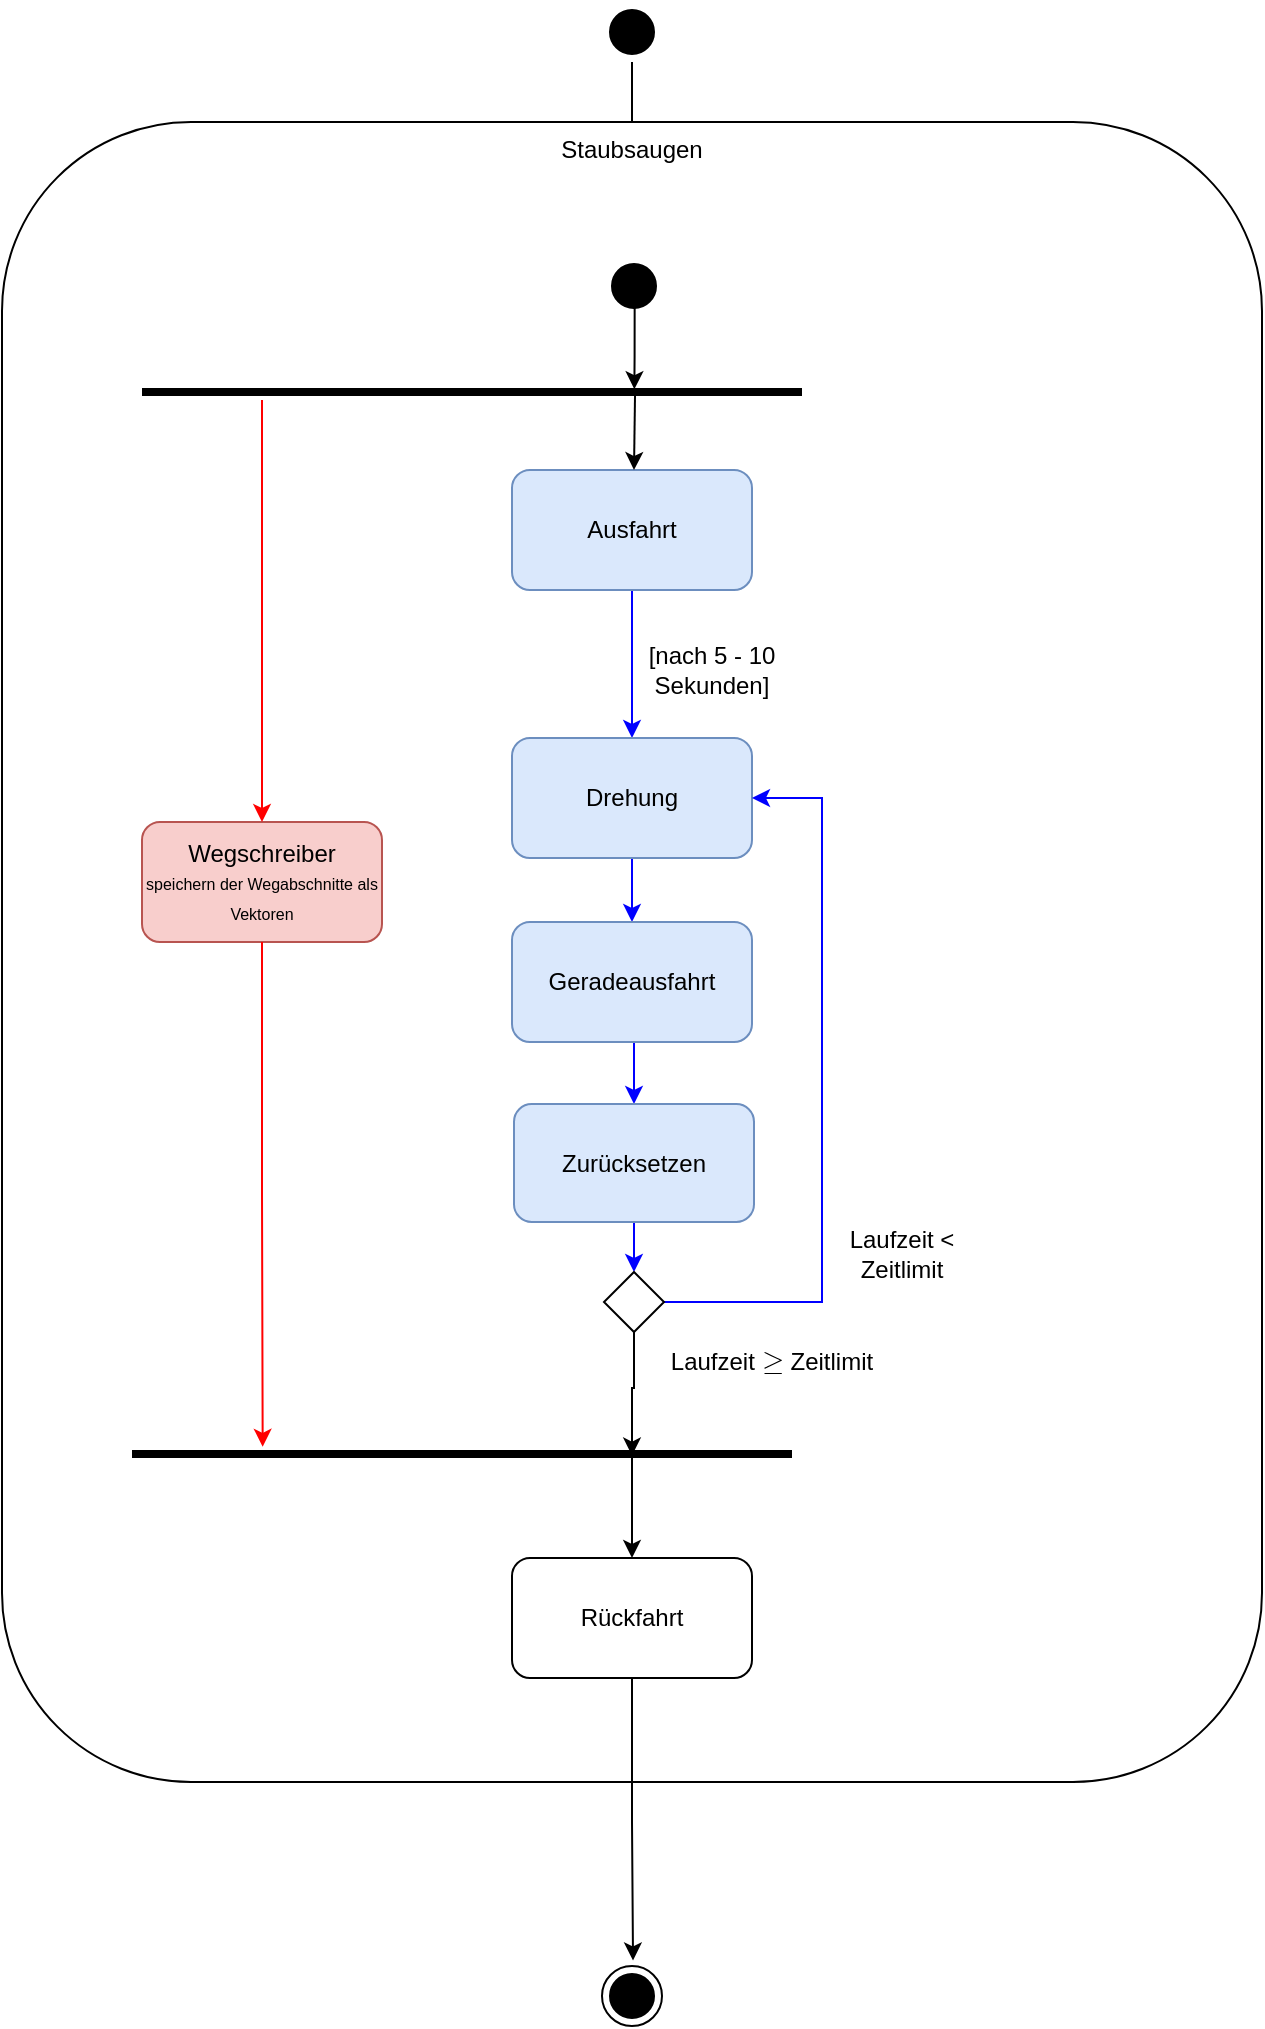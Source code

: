 <mxfile version="22.1.21" type="device">
  <diagram name="Seite-1" id="0859eqJFtxkdb-ppz1Cc">
    <mxGraphModel dx="794" dy="605" grid="1" gridSize="10" guides="1" tooltips="1" connect="1" arrows="1" fold="1" page="1" pageScale="1" pageWidth="827" pageHeight="1169" math="1" shadow="0">
      <root>
        <mxCell id="0" />
        <mxCell id="1" parent="0" />
        <mxCell id="y7L2XVppaXTwiacDeEOA-1" value="" style="ellipse;html=1;shape=startState;fillColor=#000000;strokeColor=#000000;" parent="1" vertex="1">
          <mxGeometry x="390" y="60" width="30" height="30" as="geometry" />
        </mxCell>
        <mxCell id="y7L2XVppaXTwiacDeEOA-2" value="" style="edgeStyle=orthogonalEdgeStyle;html=1;verticalAlign=bottom;endArrow=open;endSize=8;strokeColor=#000000;rounded=0;" parent="1" source="y7L2XVppaXTwiacDeEOA-1" edge="1">
          <mxGeometry relative="1" as="geometry">
            <mxPoint x="405" y="310" as="targetPoint" />
          </mxGeometry>
        </mxCell>
        <mxCell id="y7L2XVppaXTwiacDeEOA-3" value="Staubsaugen" style="rounded=1;whiteSpace=wrap;html=1;verticalAlign=top;" parent="1" vertex="1">
          <mxGeometry x="90" y="120" width="630" height="830" as="geometry" />
        </mxCell>
        <mxCell id="y7L2XVppaXTwiacDeEOA-4" value="" style="ellipse;html=1;shape=endState;fillColor=#000000;strokeColor=#000000;" parent="1" vertex="1">
          <mxGeometry x="390" y="1042" width="30" height="30" as="geometry" />
        </mxCell>
        <mxCell id="XW-WU_22F0h-9LoVDFOd-1" value="" style="ellipse;html=1;shape=startState;fillColor=#000000;strokeColor=#000000;" parent="1" vertex="1">
          <mxGeometry x="391" y="187" width="30" height="30" as="geometry" />
        </mxCell>
        <mxCell id="XW-WU_22F0h-9LoVDFOd-7" style="edgeStyle=orthogonalEdgeStyle;rounded=0;orthogonalLoop=1;jettySize=auto;html=1;exitX=0.5;exitY=1;exitDx=0;exitDy=0;entryX=0.5;entryY=0;entryDx=0;entryDy=0;strokeColor=#0000FF;" parent="1" source="XW-WU_22F0h-9LoVDFOd-3" target="XW-WU_22F0h-9LoVDFOd-4" edge="1">
          <mxGeometry relative="1" as="geometry" />
        </mxCell>
        <mxCell id="XW-WU_22F0h-9LoVDFOd-3" value="Ausfahrt" style="rounded=1;whiteSpace=wrap;html=1;fillColor=#dae8fc;strokeColor=#6c8ebf;" parent="1" vertex="1">
          <mxGeometry x="345" y="294" width="120" height="60" as="geometry" />
        </mxCell>
        <mxCell id="XW-WU_22F0h-9LoVDFOd-18" style="edgeStyle=orthogonalEdgeStyle;rounded=0;orthogonalLoop=1;jettySize=auto;html=1;exitX=0.5;exitY=1;exitDx=0;exitDy=0;entryX=0.5;entryY=0;entryDx=0;entryDy=0;strokeColor=#0000FF;" parent="1" source="XW-WU_22F0h-9LoVDFOd-4" target="XW-WU_22F0h-9LoVDFOd-5" edge="1">
          <mxGeometry relative="1" as="geometry" />
        </mxCell>
        <mxCell id="XW-WU_22F0h-9LoVDFOd-4" value="Drehung" style="rounded=1;whiteSpace=wrap;html=1;fillColor=#dae8fc;strokeColor=#6c8ebf;" parent="1" vertex="1">
          <mxGeometry x="345" y="428" width="120" height="60" as="geometry" />
        </mxCell>
        <mxCell id="XW-WU_22F0h-9LoVDFOd-19" style="edgeStyle=orthogonalEdgeStyle;rounded=0;orthogonalLoop=1;jettySize=auto;html=1;exitX=0.5;exitY=1;exitDx=0;exitDy=0;entryX=0.5;entryY=0;entryDx=0;entryDy=0;strokeColor=#0000FF;" parent="1" source="XW-WU_22F0h-9LoVDFOd-5" target="XW-WU_22F0h-9LoVDFOd-17" edge="1">
          <mxGeometry relative="1" as="geometry" />
        </mxCell>
        <mxCell id="XW-WU_22F0h-9LoVDFOd-5" value="Geradeausfahrt" style="rounded=1;whiteSpace=wrap;html=1;fillColor=#dae8fc;strokeColor=#6c8ebf;" parent="1" vertex="1">
          <mxGeometry x="345" y="520" width="120" height="60" as="geometry" />
        </mxCell>
        <mxCell id="XW-WU_22F0h-9LoVDFOd-6" value="Rückfahrt" style="rounded=1;whiteSpace=wrap;html=1;" parent="1" vertex="1">
          <mxGeometry x="345" y="838" width="120" height="60" as="geometry" />
        </mxCell>
        <mxCell id="XW-WU_22F0h-9LoVDFOd-8" value="[nach 5 - 10 Sekunden]" style="text;html=1;strokeColor=none;fillColor=none;align=center;verticalAlign=middle;whiteSpace=wrap;rounded=0;" parent="1" vertex="1">
          <mxGeometry x="410" y="374" width="70" height="40" as="geometry" />
        </mxCell>
        <mxCell id="XW-WU_22F0h-9LoVDFOd-9" value="Wegschreiber&lt;br&gt;&lt;font style=&quot;font-size: 8px;&quot;&gt;speichern der Wegabschnitte als Vektoren&lt;/font&gt;" style="rounded=1;whiteSpace=wrap;html=1;fillColor=#f8cecc;strokeColor=#b85450;" parent="1" vertex="1">
          <mxGeometry x="160" y="470" width="120" height="60" as="geometry" />
        </mxCell>
        <mxCell id="XW-WU_22F0h-9LoVDFOd-11" value="" style="line;strokeWidth=4;fillColor=none;align=left;verticalAlign=middle;spacingTop=-1;spacingLeft=3;spacingRight=3;rotatable=0;labelPosition=right;points=[];portConstraint=eastwest;strokeColor=inherit;" parent="1" vertex="1">
          <mxGeometry x="160" y="251" width="330" height="8" as="geometry" />
        </mxCell>
        <mxCell id="XW-WU_22F0h-9LoVDFOd-12" value="" style="line;strokeWidth=4;fillColor=none;align=left;verticalAlign=middle;spacingTop=-1;spacingLeft=3;spacingRight=3;rotatable=0;labelPosition=right;points=[];portConstraint=eastwest;strokeColor=inherit;" parent="1" vertex="1">
          <mxGeometry x="155" y="782" width="330" height="8" as="geometry" />
        </mxCell>
        <mxCell id="XW-WU_22F0h-9LoVDFOd-13" style="edgeStyle=orthogonalEdgeStyle;rounded=0;orthogonalLoop=1;jettySize=auto;html=1;exitX=0.511;exitY=0.826;exitDx=0;exitDy=0;exitPerimeter=0;entryX=0.746;entryY=0.325;entryDx=0;entryDy=0;entryPerimeter=0;" parent="1" source="XW-WU_22F0h-9LoVDFOd-1" target="XW-WU_22F0h-9LoVDFOd-11" edge="1">
          <mxGeometry relative="1" as="geometry">
            <mxPoint x="410" y="255" as="targetPoint" />
            <Array as="points">
              <mxPoint x="407" y="237" />
              <mxPoint x="407" y="254" />
            </Array>
          </mxGeometry>
        </mxCell>
        <mxCell id="XW-WU_22F0h-9LoVDFOd-14" style="edgeStyle=orthogonalEdgeStyle;rounded=0;orthogonalLoop=1;jettySize=auto;html=1;exitX=0.744;exitY=0.581;exitDx=0;exitDy=0;entryX=0.5;entryY=0;entryDx=0;entryDy=0;exitPerimeter=0;" parent="1" edge="1">
          <mxGeometry relative="1" as="geometry">
            <mxPoint x="406.52" y="255.648" as="sourcePoint" />
            <mxPoint x="406.0" y="294" as="targetPoint" />
          </mxGeometry>
        </mxCell>
        <mxCell id="XW-WU_22F0h-9LoVDFOd-15" style="edgeStyle=orthogonalEdgeStyle;rounded=0;orthogonalLoop=1;jettySize=auto;html=1;entryX=0.5;entryY=0;entryDx=0;entryDy=0;strokeColor=#FF0000;" parent="1" target="XW-WU_22F0h-9LoVDFOd-9" edge="1">
          <mxGeometry relative="1" as="geometry">
            <mxPoint x="220" y="260" as="sourcePoint" />
            <Array as="points">
              <mxPoint x="220" y="259" />
            </Array>
          </mxGeometry>
        </mxCell>
        <mxCell id="XW-WU_22F0h-9LoVDFOd-16" style="edgeStyle=orthogonalEdgeStyle;rounded=0;orthogonalLoop=1;jettySize=auto;html=1;exitX=0.5;exitY=1;exitDx=0;exitDy=0;entryX=0.198;entryY=0.054;entryDx=0;entryDy=0;entryPerimeter=0;strokeColor=#FF0000;" parent="1" source="XW-WU_22F0h-9LoVDFOd-9" target="XW-WU_22F0h-9LoVDFOd-12" edge="1">
          <mxGeometry relative="1" as="geometry">
            <mxPoint x="220" y="729" as="targetPoint" />
            <Array as="points" />
          </mxGeometry>
        </mxCell>
        <mxCell id="XW-WU_22F0h-9LoVDFOd-24" value="" style="edgeStyle=orthogonalEdgeStyle;rounded=0;orthogonalLoop=1;jettySize=auto;html=1;entryX=0.5;entryY=0;entryDx=0;entryDy=0;strokeColor=#0000FF;" parent="1" source="XW-WU_22F0h-9LoVDFOd-17" target="XW-WU_22F0h-9LoVDFOd-20" edge="1">
          <mxGeometry relative="1" as="geometry" />
        </mxCell>
        <mxCell id="XW-WU_22F0h-9LoVDFOd-17" value="Zurücksetzen" style="rounded=1;whiteSpace=wrap;html=1;fillColor=#dae8fc;strokeColor=#6c8ebf;" parent="1" vertex="1">
          <mxGeometry x="346" y="611" width="120" height="59" as="geometry" />
        </mxCell>
        <mxCell id="XW-WU_22F0h-9LoVDFOd-21" style="edgeStyle=orthogonalEdgeStyle;rounded=0;orthogonalLoop=1;jettySize=auto;html=1;exitX=1;exitY=0.5;exitDx=0;exitDy=0;entryX=1;entryY=0.5;entryDx=0;entryDy=0;strokeColor=#0000FF;" parent="1" source="XW-WU_22F0h-9LoVDFOd-20" target="XW-WU_22F0h-9LoVDFOd-4" edge="1">
          <mxGeometry relative="1" as="geometry">
            <Array as="points">
              <mxPoint x="500" y="710" />
              <mxPoint x="500" y="458" />
            </Array>
          </mxGeometry>
        </mxCell>
        <mxCell id="XW-WU_22F0h-9LoVDFOd-20" value="" style="rhombus;whiteSpace=wrap;html=1;" parent="1" vertex="1">
          <mxGeometry x="391" y="695" width="30" height="30" as="geometry" />
        </mxCell>
        <mxCell id="XW-WU_22F0h-9LoVDFOd-22" value="Laufzeit &amp;lt; Zeitlimit" style="text;html=1;strokeColor=none;fillColor=none;align=center;verticalAlign=middle;whiteSpace=wrap;rounded=0;" parent="1" vertex="1">
          <mxGeometry x="510" y="671" width="60" height="30" as="geometry" />
        </mxCell>
        <mxCell id="XW-WU_22F0h-9LoVDFOd-23" value="Laufzeit &lt;svg style=&quot;vertical-align: -0.312ex;&quot; xmlns:xlink=&quot;http://www.w3.org/1999/xlink&quot; viewBox=&quot;0 -636 778 774&quot; role=&quot;img&quot; height=&quot;1.751ex&quot; width=&quot;1.76ex&quot; xmlns=&quot;http://www.w3.org/2000/svg&quot;&gt;&lt;defs&gt;&lt;path d=&quot;M83 616Q83 624 89 630T99 636Q107 636 253 568T543 431T687 361Q694 356 694 346T687 331Q685 329 395 192L107 56H101Q83 58 83 76Q83 77 83 79Q82 86 98 95Q117 105 248 167Q326 204 378 228L626 346L360 472Q291 505 200 548Q112 589 98 597T83 616ZM84 -118Q84 -108 99 -98H678Q694 -104 694 -118Q694 -130 679 -138H98Q84 -131 84 -118Z&quot; id=&quot;MJX-2-TEX-N-2265&quot;&gt;&lt;/path&gt;&lt;/defs&gt;&lt;g transform=&quot;scale(1,-1)&quot; stroke-width=&quot;0&quot; fill=&quot;currentColor&quot; stroke=&quot;currentColor&quot;&gt;&lt;g data-mml-node=&quot;math&quot;&gt;&lt;g data-mml-node=&quot;mo&quot;&gt;&lt;use xlink:href=&quot;#MJX-2-TEX-N-2265&quot; data-c=&quot;2265&quot;&gt;&lt;/use&gt;&lt;/g&gt;&lt;/g&gt;&lt;/g&gt;&lt;/svg&gt; Zeitlimit" style="text;html=1;strokeColor=none;fillColor=none;align=center;verticalAlign=middle;whiteSpace=wrap;rounded=0;" parent="1" vertex="1">
          <mxGeometry x="410" y="725" width="130" height="30" as="geometry" />
        </mxCell>
        <mxCell id="XW-WU_22F0h-9LoVDFOd-25" style="edgeStyle=orthogonalEdgeStyle;rounded=0;orthogonalLoop=1;jettySize=auto;html=1;exitX=0.5;exitY=1;exitDx=0;exitDy=0;entryX=0.759;entryY=0.606;entryDx=0;entryDy=0;entryPerimeter=0;" parent="1" source="XW-WU_22F0h-9LoVDFOd-20" target="XW-WU_22F0h-9LoVDFOd-12" edge="1">
          <mxGeometry relative="1" as="geometry">
            <Array as="points">
              <mxPoint x="406" y="753" />
              <mxPoint x="405" y="753" />
              <mxPoint x="405" y="787" />
            </Array>
          </mxGeometry>
        </mxCell>
        <mxCell id="XW-WU_22F0h-9LoVDFOd-26" style="edgeStyle=orthogonalEdgeStyle;rounded=0;orthogonalLoop=1;jettySize=auto;html=1;exitX=0.747;exitY=0.471;exitDx=0;exitDy=0;entryX=0.5;entryY=0;entryDx=0;entryDy=0;exitPerimeter=0;" parent="1" source="XW-WU_22F0h-9LoVDFOd-12" target="XW-WU_22F0h-9LoVDFOd-6" edge="1">
          <mxGeometry relative="1" as="geometry">
            <Array as="points">
              <mxPoint x="405" y="786" />
            </Array>
          </mxGeometry>
        </mxCell>
        <mxCell id="XW-WU_22F0h-9LoVDFOd-27" style="edgeStyle=orthogonalEdgeStyle;rounded=0;orthogonalLoop=1;jettySize=auto;html=1;entryX=0.517;entryY=-0.093;entryDx=0;entryDy=0;entryPerimeter=0;" parent="1" source="XW-WU_22F0h-9LoVDFOd-6" target="y7L2XVppaXTwiacDeEOA-4" edge="1">
          <mxGeometry relative="1" as="geometry" />
        </mxCell>
      </root>
    </mxGraphModel>
  </diagram>
</mxfile>
